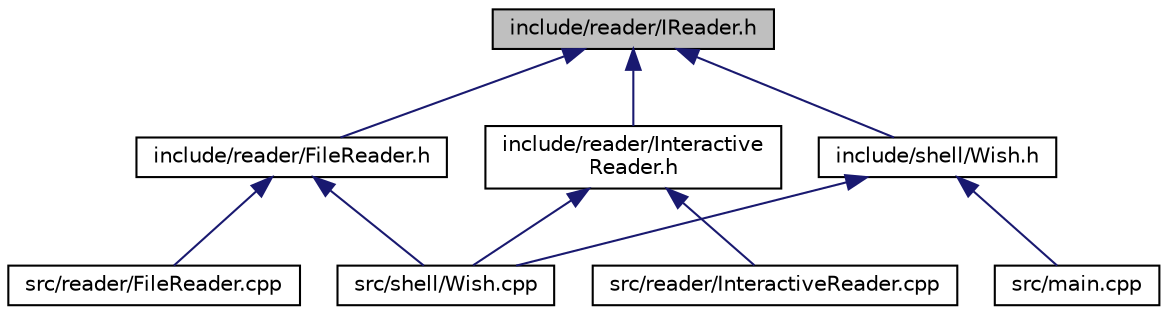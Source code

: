 digraph "include/reader/IReader.h"
{
 // LATEX_PDF_SIZE
  edge [fontname="Helvetica",fontsize="10",labelfontname="Helvetica",labelfontsize="10"];
  node [fontname="Helvetica",fontsize="10",shape=record];
  Node1 [label="include/reader/IReader.h",height=0.2,width=0.4,color="black", fillcolor="grey75", style="filled", fontcolor="black",tooltip="This file declares interface for the reader."];
  Node1 -> Node2 [dir="back",color="midnightblue",fontsize="10",style="solid",fontname="Helvetica"];
  Node2 [label="include/reader/FileReader.h",height=0.2,width=0.4,color="black", fillcolor="white", style="filled",URL="$da/d52/_file_reader_8h.html",tooltip="Declares the FileReader class for shell file mode, implementing IReader."];
  Node2 -> Node3 [dir="back",color="midnightblue",fontsize="10",style="solid",fontname="Helvetica"];
  Node3 [label="src/reader/FileReader.cpp",height=0.2,width=0.4,color="black", fillcolor="white", style="filled",URL="$dd/d76/_file_reader_8cpp.html",tooltip="This file defines methods for FileReader class for shells file mode."];
  Node2 -> Node4 [dir="back",color="midnightblue",fontsize="10",style="solid",fontname="Helvetica"];
  Node4 [label="src/shell/Wish.cpp",height=0.2,width=0.4,color="black", fillcolor="white", style="filled",URL="$de/d0a/_wish_8cpp.html",tooltip="This file defines class methods of Wish."];
  Node1 -> Node5 [dir="back",color="midnightblue",fontsize="10",style="solid",fontname="Helvetica"];
  Node5 [label="include/reader/Interactive\lReader.h",height=0.2,width=0.4,color="black", fillcolor="white", style="filled",URL="$df/d2f/_interactive_reader_8h.html",tooltip="Declares the InteractiveReader class for shell interactive mode, implementing IReader."];
  Node5 -> Node6 [dir="back",color="midnightblue",fontsize="10",style="solid",fontname="Helvetica"];
  Node6 [label="src/reader/InteractiveReader.cpp",height=0.2,width=0.4,color="black", fillcolor="white", style="filled",URL="$dd/d66/_interactive_reader_8cpp.html",tooltip="This file defines methods of InteractiveReader class for shells interactive mode."];
  Node5 -> Node4 [dir="back",color="midnightblue",fontsize="10",style="solid",fontname="Helvetica"];
  Node1 -> Node7 [dir="back",color="midnightblue",fontsize="10",style="solid",fontname="Helvetica"];
  Node7 [label="include/shell/Wish.h",height=0.2,width=0.4,color="black", fillcolor="white", style="filled",URL="$d1/dd4/_wish_8h.html",tooltip="Declares the Wish class, the core shell implementation."];
  Node7 -> Node8 [dir="back",color="midnightblue",fontsize="10",style="solid",fontname="Helvetica"];
  Node8 [label="src/main.cpp",height=0.2,width=0.4,color="black", fillcolor="white", style="filled",URL="$df/d0a/main_8cpp.html",tooltip="This file runs event loop for shell implementation for course COMP-354 project in University Of Nicos..."];
  Node7 -> Node4 [dir="back",color="midnightblue",fontsize="10",style="solid",fontname="Helvetica"];
}
